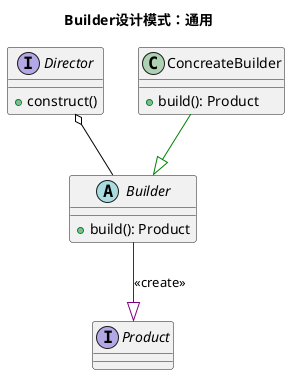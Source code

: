 @startuml
title "Builder设计模式：通用"

interface Director {
    + construct()
}

abstract class Builder {
    + build(): Product
}

class ConcreateBuilder {
    + build(): Product
}

interface Product {

}

Director o-- Builder #Black
ConcreateBuilder --|> Builder #Green
Builder --|> Product #Purple : "<<create>>"

@enduml